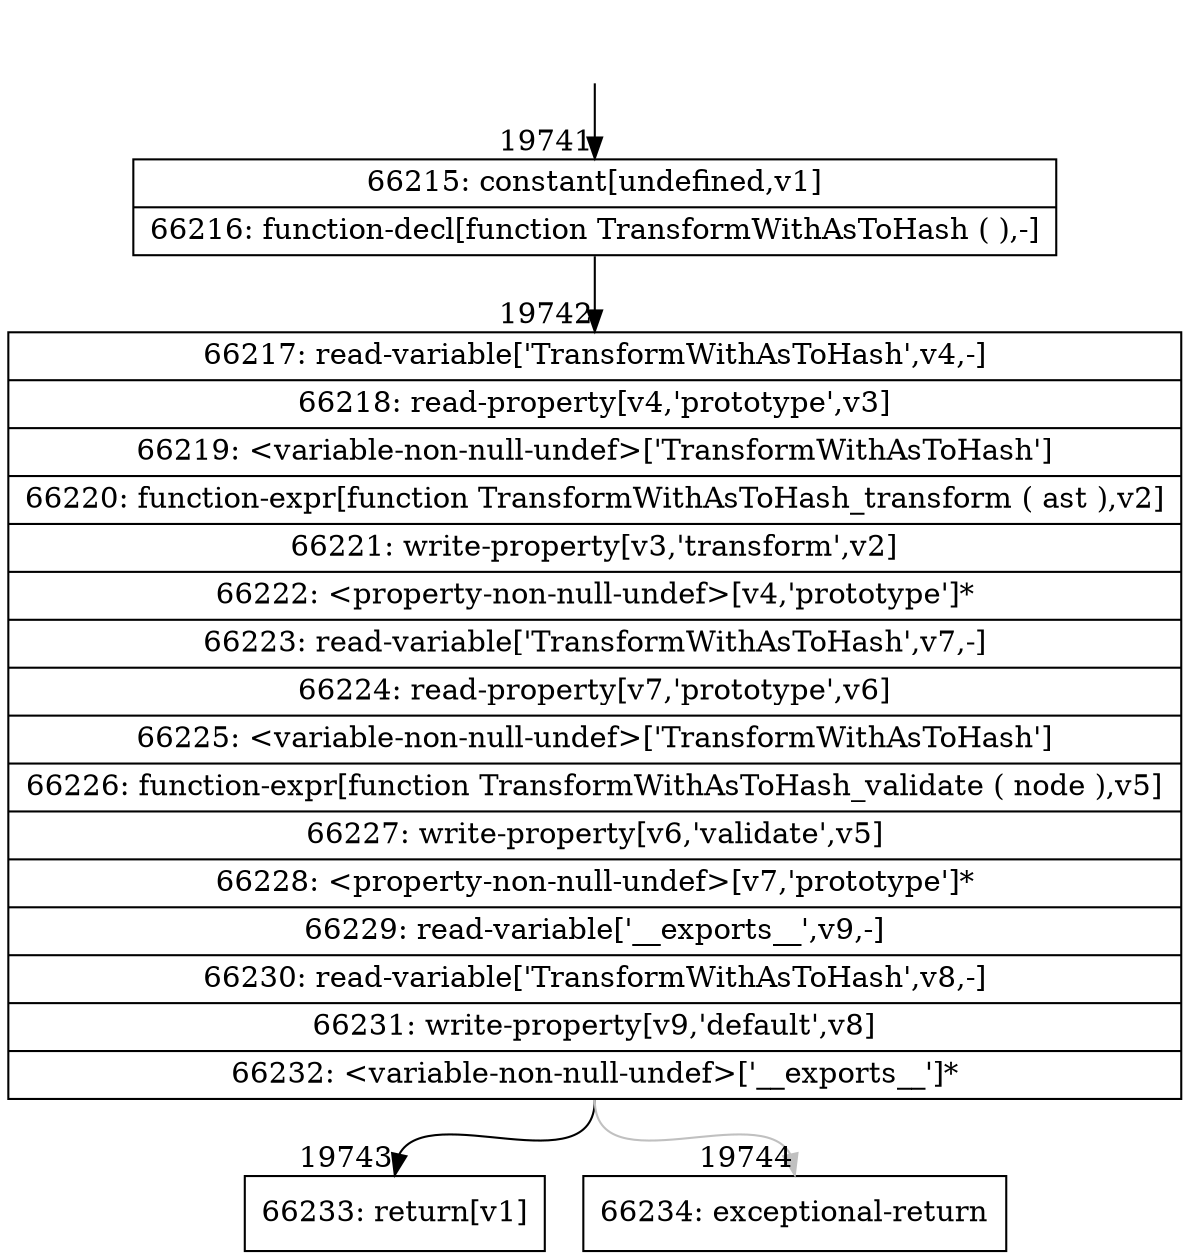 digraph {
rankdir="TD"
BB_entry1698[shape=none,label=""];
BB_entry1698 -> BB19741 [tailport=s, headport=n, headlabel="    19741"]
BB19741 [shape=record label="{66215: constant[undefined,v1]|66216: function-decl[function TransformWithAsToHash ( ),-]}" ] 
BB19741 -> BB19742 [tailport=s, headport=n, headlabel="      19742"]
BB19742 [shape=record label="{66217: read-variable['TransformWithAsToHash',v4,-]|66218: read-property[v4,'prototype',v3]|66219: \<variable-non-null-undef\>['TransformWithAsToHash']|66220: function-expr[function TransformWithAsToHash_transform ( ast ),v2]|66221: write-property[v3,'transform',v2]|66222: \<property-non-null-undef\>[v4,'prototype']*|66223: read-variable['TransformWithAsToHash',v7,-]|66224: read-property[v7,'prototype',v6]|66225: \<variable-non-null-undef\>['TransformWithAsToHash']|66226: function-expr[function TransformWithAsToHash_validate ( node ),v5]|66227: write-property[v6,'validate',v5]|66228: \<property-non-null-undef\>[v7,'prototype']*|66229: read-variable['__exports__',v9,-]|66230: read-variable['TransformWithAsToHash',v8,-]|66231: write-property[v9,'default',v8]|66232: \<variable-non-null-undef\>['__exports__']*}" ] 
BB19742 -> BB19743 [tailport=s, headport=n, headlabel="      19743"]
BB19742 -> BB19744 [tailport=s, headport=n, color=gray, headlabel="      19744"]
BB19743 [shape=record label="{66233: return[v1]}" ] 
BB19744 [shape=record label="{66234: exceptional-return}" ] 
//#$~ 36889
}
